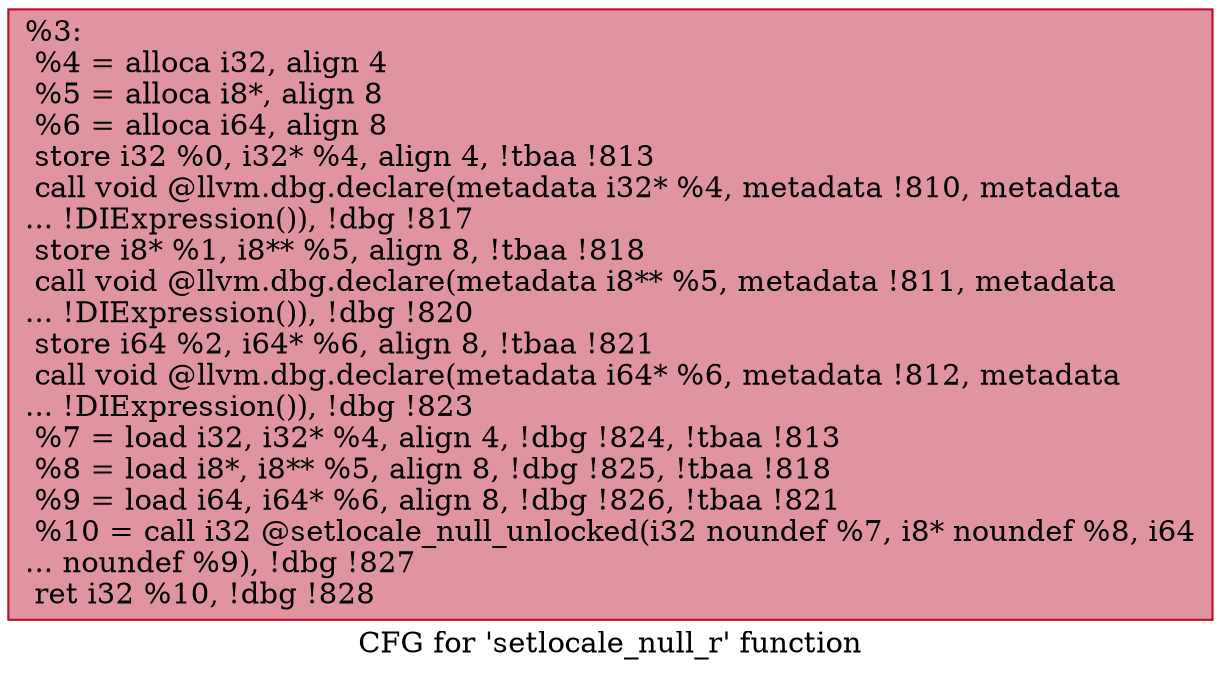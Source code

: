 digraph "CFG for 'setlocale_null_r' function" {
	label="CFG for 'setlocale_null_r' function";

	Node0x925960 [shape=record,color="#b70d28ff", style=filled, fillcolor="#b70d2870",label="{%3:\l  %4 = alloca i32, align 4\l  %5 = alloca i8*, align 8\l  %6 = alloca i64, align 8\l  store i32 %0, i32* %4, align 4, !tbaa !813\l  call void @llvm.dbg.declare(metadata i32* %4, metadata !810, metadata\l... !DIExpression()), !dbg !817\l  store i8* %1, i8** %5, align 8, !tbaa !818\l  call void @llvm.dbg.declare(metadata i8** %5, metadata !811, metadata\l... !DIExpression()), !dbg !820\l  store i64 %2, i64* %6, align 8, !tbaa !821\l  call void @llvm.dbg.declare(metadata i64* %6, metadata !812, metadata\l... !DIExpression()), !dbg !823\l  %7 = load i32, i32* %4, align 4, !dbg !824, !tbaa !813\l  %8 = load i8*, i8** %5, align 8, !dbg !825, !tbaa !818\l  %9 = load i64, i64* %6, align 8, !dbg !826, !tbaa !821\l  %10 = call i32 @setlocale_null_unlocked(i32 noundef %7, i8* noundef %8, i64\l... noundef %9), !dbg !827\l  ret i32 %10, !dbg !828\l}"];
}
